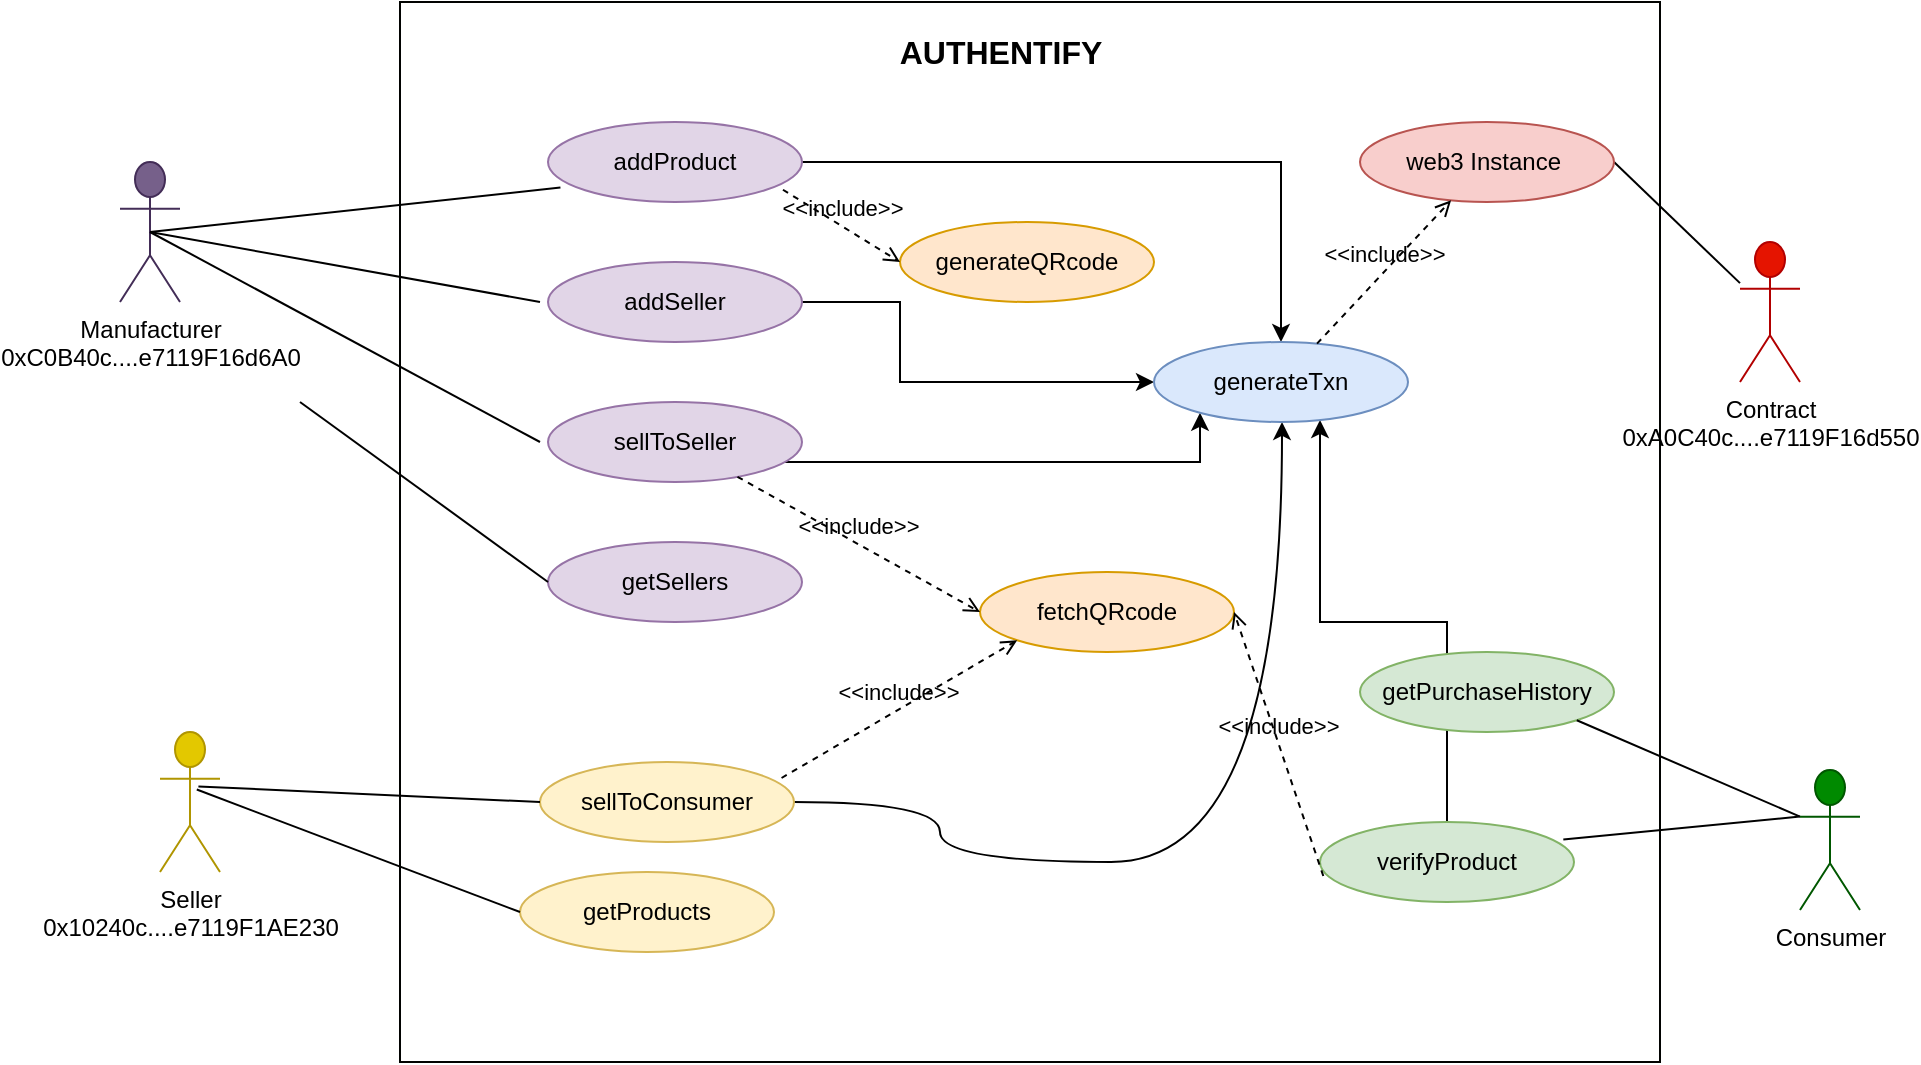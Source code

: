 <mxfile version="21.2.3" type="google">
  <diagram name="Page-1" id="omfFdbYsvFKmf9MiwcRR">
    <mxGraphModel dx="1050" dy="541" grid="1" gridSize="10" guides="1" tooltips="1" connect="1" arrows="1" fold="1" page="1" pageScale="1" pageWidth="583" pageHeight="827" math="0" shadow="0">
      <root>
        <mxCell id="0" />
        <mxCell id="1" parent="0" />
        <mxCell id="73qoLou4ZsRdhJVbD8Go-50" value="" style="rounded=0;whiteSpace=wrap;html=1;fillColor=default;gradientColor=none;strokeColor=#020301;" parent="1" vertex="1">
          <mxGeometry x="250" y="30" width="630" height="530" as="geometry" />
        </mxCell>
        <mxCell id="A8w1k4Tba6P9RzqjQkp6-17" style="rounded=0;orthogonalLoop=1;jettySize=auto;html=1;entryX=0.5;entryY=0;entryDx=0;entryDy=0;edgeStyle=orthogonalEdgeStyle;" parent="1" source="73qoLou4ZsRdhJVbD8Go-1" target="A8w1k4Tba6P9RzqjQkp6-12" edge="1">
          <mxGeometry relative="1" as="geometry" />
        </mxCell>
        <mxCell id="73qoLou4ZsRdhJVbD8Go-1" value="addProduct" style="ellipse;whiteSpace=wrap;html=1;labelBackgroundColor=none;labelBorderColor=none;fillColor=#e1d5e7;strokeColor=#9673a6;" parent="1" vertex="1">
          <mxGeometry x="324" y="90" width="127" height="40" as="geometry" />
        </mxCell>
        <mxCell id="A8w1k4Tba6P9RzqjQkp6-18" style="edgeStyle=orthogonalEdgeStyle;rounded=0;orthogonalLoop=1;jettySize=auto;html=1;entryX=0;entryY=0.5;entryDx=0;entryDy=0;" parent="1" source="73qoLou4ZsRdhJVbD8Go-2" target="A8w1k4Tba6P9RzqjQkp6-12" edge="1">
          <mxGeometry relative="1" as="geometry">
            <Array as="points">
              <mxPoint x="500" y="180" />
              <mxPoint x="500" y="220" />
            </Array>
          </mxGeometry>
        </mxCell>
        <mxCell id="73qoLou4ZsRdhJVbD8Go-2" value="addSeller" style="ellipse;whiteSpace=wrap;html=1;fillColor=#e1d5e7;strokeColor=#9673a6;labelBackgroundColor=none;labelBorderColor=none;" parent="1" vertex="1">
          <mxGeometry x="324" y="160" width="127" height="40" as="geometry" />
        </mxCell>
        <mxCell id="A8w1k4Tba6P9RzqjQkp6-19" style="edgeStyle=orthogonalEdgeStyle;rounded=0;orthogonalLoop=1;jettySize=auto;html=1;" parent="1" source="73qoLou4ZsRdhJVbD8Go-4" target="A8w1k4Tba6P9RzqjQkp6-12" edge="1">
          <mxGeometry relative="1" as="geometry">
            <Array as="points">
              <mxPoint x="650" y="260" />
            </Array>
          </mxGeometry>
        </mxCell>
        <mxCell id="73qoLou4ZsRdhJVbD8Go-4" value="sellToSeller" style="ellipse;whiteSpace=wrap;html=1;fillColor=#e1d5e7;strokeColor=#9673a6;labelBackgroundColor=none;labelBorderColor=none;" parent="1" vertex="1">
          <mxGeometry x="324" y="230" width="127" height="40" as="geometry" />
        </mxCell>
        <mxCell id="73qoLou4ZsRdhJVbD8Go-5" value="getSellers" style="ellipse;whiteSpace=wrap;html=1;fillColor=#e1d5e7;strokeColor=#9673a6;labelBackgroundColor=none;labelBorderColor=none;" parent="1" vertex="1">
          <mxGeometry x="324" y="300" width="127" height="40" as="geometry" />
        </mxCell>
        <mxCell id="A8w1k4Tba6P9RzqjQkp6-20" style="edgeStyle=orthogonalEdgeStyle;rounded=0;orthogonalLoop=1;jettySize=auto;html=1;curved=1;" parent="1" source="73qoLou4ZsRdhJVbD8Go-6" target="A8w1k4Tba6P9RzqjQkp6-12" edge="1">
          <mxGeometry relative="1" as="geometry">
            <Array as="points">
              <mxPoint x="520" y="430" />
              <mxPoint x="520" y="460" />
              <mxPoint x="691" y="460" />
            </Array>
          </mxGeometry>
        </mxCell>
        <mxCell id="73qoLou4ZsRdhJVbD8Go-6" value="sellToConsumer" style="ellipse;whiteSpace=wrap;html=1;fillColor=#fff2cc;strokeColor=#d6b656;labelBackgroundColor=none;labelBorderColor=none;" parent="1" vertex="1">
          <mxGeometry x="320" y="410" width="127" height="40" as="geometry" />
        </mxCell>
        <mxCell id="A8w1k4Tba6P9RzqjQkp6-21" style="edgeStyle=orthogonalEdgeStyle;rounded=0;orthogonalLoop=1;jettySize=auto;html=1;" parent="1" source="73qoLou4ZsRdhJVbD8Go-7" target="A8w1k4Tba6P9RzqjQkp6-12" edge="1">
          <mxGeometry relative="1" as="geometry">
            <Array as="points">
              <mxPoint x="774" y="340" />
              <mxPoint x="710" y="340" />
            </Array>
          </mxGeometry>
        </mxCell>
        <mxCell id="73qoLou4ZsRdhJVbD8Go-7" value="verifyProduct" style="ellipse;whiteSpace=wrap;html=1;fillColor=#d5e8d4;strokeColor=#82b366;" parent="1" vertex="1">
          <mxGeometry x="710" y="440" width="127" height="40" as="geometry" />
        </mxCell>
        <mxCell id="73qoLou4ZsRdhJVbD8Go-8" value="getProducts" style="ellipse;whiteSpace=wrap;html=1;fillColor=#fff2cc;strokeColor=#d6b656;labelBackgroundColor=none;labelBorderColor=none;" parent="1" vertex="1">
          <mxGeometry x="310" y="465" width="127" height="40" as="geometry" />
        </mxCell>
        <mxCell id="73qoLou4ZsRdhJVbD8Go-9" value="getPurchaseHistory" style="ellipse;whiteSpace=wrap;html=1;fillColor=#d5e8d4;strokeColor=#82b366;" parent="1" vertex="1">
          <mxGeometry x="730" y="355" width="127" height="40" as="geometry" />
        </mxCell>
        <mxCell id="73qoLou4ZsRdhJVbD8Go-10" value="fetchQRcode" style="ellipse;whiteSpace=wrap;html=1;fillColor=#ffe6cc;strokeColor=#d79b00;" parent="1" vertex="1">
          <mxGeometry x="540" y="315" width="127" height="40" as="geometry" />
        </mxCell>
        <mxCell id="73qoLou4ZsRdhJVbD8Go-11" value="&lt;font color=&quot;#000000&quot;&gt;Manufacturer&lt;br&gt;0xC0B40c....e7119F16d6A0&lt;br&gt;&lt;/font&gt;" style="shape=umlActor;verticalLabelPosition=bottom;verticalAlign=top;html=1;fillColor=#76608a;fontColor=#ffffff;strokeColor=#432D57;" parent="1" vertex="1">
          <mxGeometry x="110" y="110" width="30" height="70" as="geometry" />
        </mxCell>
        <mxCell id="73qoLou4ZsRdhJVbD8Go-15" value="&lt;font color=&quot;#000000&quot;&gt;Seller&lt;/font&gt;&lt;br style=&quot;border-color: var(--border-color); color: rgb(0, 0, 0);&quot;&gt;&lt;span style=&quot;color: rgb(0, 0, 0);&quot;&gt;0x10240c....e7119F1AE230&lt;/span&gt;&lt;font color=&quot;#000000&quot;&gt;&lt;br&gt;&lt;/font&gt;" style="shape=umlActor;verticalLabelPosition=bottom;verticalAlign=top;html=1;fillColor=#e3c800;strokeColor=#B09500;fontColor=#000000;" parent="1" vertex="1">
          <mxGeometry x="130" y="395" width="30" height="70" as="geometry" />
        </mxCell>
        <mxCell id="73qoLou4ZsRdhJVbD8Go-33" value="" style="endArrow=none;html=1;rounded=0;exitX=0.958;exitY=0.22;exitDx=0;exitDy=0;exitPerimeter=0;entryX=0;entryY=0.333;entryDx=0;entryDy=0;entryPerimeter=0;" parent="1" source="73qoLou4ZsRdhJVbD8Go-7" target="73qoLou4ZsRdhJVbD8Go-16" edge="1">
          <mxGeometry width="50" height="50" relative="1" as="geometry">
            <mxPoint x="880" y="440" as="sourcePoint" />
            <mxPoint x="950" y="340" as="targetPoint" />
          </mxGeometry>
        </mxCell>
        <mxCell id="73qoLou4ZsRdhJVbD8Go-35" value="" style="endArrow=none;html=1;rounded=0;exitX=0.5;exitY=0.5;exitDx=0;exitDy=0;exitPerimeter=0;" parent="1" source="73qoLou4ZsRdhJVbD8Go-11" edge="1">
          <mxGeometry width="50" height="50" relative="1" as="geometry">
            <mxPoint x="200" y="210" as="sourcePoint" />
            <mxPoint x="320" y="180" as="targetPoint" />
          </mxGeometry>
        </mxCell>
        <mxCell id="73qoLou4ZsRdhJVbD8Go-36" value="" style="endArrow=none;html=1;rounded=0;entryX=0;entryY=0.5;entryDx=0;entryDy=0;" parent="1" target="73qoLou4ZsRdhJVbD8Go-5" edge="1">
          <mxGeometry width="50" height="50" relative="1" as="geometry">
            <mxPoint x="200" y="230" as="sourcePoint" />
            <mxPoint x="310" y="330" as="targetPoint" />
          </mxGeometry>
        </mxCell>
        <mxCell id="73qoLou4ZsRdhJVbD8Go-37" value="" style="endArrow=none;html=1;rounded=0;exitX=0.5;exitY=0.5;exitDx=0;exitDy=0;exitPerimeter=0;" parent="1" source="73qoLou4ZsRdhJVbD8Go-11" edge="1">
          <mxGeometry width="50" height="50" relative="1" as="geometry">
            <mxPoint x="150" y="150" as="sourcePoint" />
            <mxPoint x="320" y="250" as="targetPoint" />
          </mxGeometry>
        </mxCell>
        <mxCell id="73qoLou4ZsRdhJVbD8Go-39" value="" style="endArrow=none;html=1;rounded=0;entryX=0;entryY=0.5;entryDx=0;entryDy=0;exitX=0.613;exitY=0.411;exitDx=0;exitDy=0;exitPerimeter=0;" parent="1" source="73qoLou4ZsRdhJVbD8Go-15" target="73qoLou4ZsRdhJVbD8Go-8" edge="1">
          <mxGeometry width="50" height="50" relative="1" as="geometry">
            <mxPoint x="200" y="490" as="sourcePoint" />
            <mxPoint x="320" y="570" as="targetPoint" />
          </mxGeometry>
        </mxCell>
        <mxCell id="73qoLou4ZsRdhJVbD8Go-40" value="&amp;lt;&amp;lt;include&amp;gt;&amp;gt;" style="html=1;verticalAlign=bottom;labelBackgroundColor=none;endArrow=open;endFill=0;dashed=1;rounded=0;entryX=0;entryY=0.5;entryDx=0;entryDy=0;" parent="1" source="73qoLou4ZsRdhJVbD8Go-4" target="73qoLou4ZsRdhJVbD8Go-10" edge="1">
          <mxGeometry width="160" relative="1" as="geometry">
            <mxPoint x="470" y="255" as="sourcePoint" />
            <mxPoint x="600" y="280" as="targetPoint" />
          </mxGeometry>
        </mxCell>
        <mxCell id="73qoLou4ZsRdhJVbD8Go-41" value="&amp;lt;&amp;lt;include&amp;gt;&amp;gt;" style="html=1;verticalAlign=bottom;labelBackgroundColor=none;endArrow=open;endFill=0;dashed=1;rounded=0;exitX=0.951;exitY=0.2;exitDx=0;exitDy=0;exitPerimeter=0;entryX=0;entryY=1;entryDx=0;entryDy=0;" parent="1" source="73qoLou4ZsRdhJVbD8Go-6" target="73qoLou4ZsRdhJVbD8Go-10" edge="1">
          <mxGeometry width="160" relative="1" as="geometry">
            <mxPoint x="470" y="470" as="sourcePoint" />
            <mxPoint x="580" y="330" as="targetPoint" />
          </mxGeometry>
        </mxCell>
        <mxCell id="73qoLou4ZsRdhJVbD8Go-44" value="&amp;lt;&amp;lt;include&amp;gt;&amp;gt;" style="html=1;verticalAlign=bottom;labelBackgroundColor=none;endArrow=open;endFill=0;dashed=1;rounded=0;entryX=1;entryY=0.5;entryDx=0;entryDy=0;exitX=0.013;exitY=0.675;exitDx=0;exitDy=0;exitPerimeter=0;" parent="1" source="73qoLou4ZsRdhJVbD8Go-7" target="73qoLou4ZsRdhJVbD8Go-10" edge="1">
          <mxGeometry width="160" relative="1" as="geometry">
            <mxPoint x="730" y="450" as="sourcePoint" />
            <mxPoint x="770" y="320" as="targetPoint" />
          </mxGeometry>
        </mxCell>
        <mxCell id="73qoLou4ZsRdhJVbD8Go-46" value="" style="endArrow=none;html=1;rounded=0;entryX=0.049;entryY=0.82;entryDx=0;entryDy=0;entryPerimeter=0;exitX=0.5;exitY=0.5;exitDx=0;exitDy=0;exitPerimeter=0;" parent="1" source="73qoLou4ZsRdhJVbD8Go-11" target="73qoLou4ZsRdhJVbD8Go-1" edge="1">
          <mxGeometry width="50" height="50" relative="1" as="geometry">
            <mxPoint x="200" y="200" as="sourcePoint" />
            <mxPoint x="320" y="120" as="targetPoint" />
          </mxGeometry>
        </mxCell>
        <mxCell id="73qoLou4ZsRdhJVbD8Go-49" value="AUTHENTIFY" style="text;html=1;align=center;verticalAlign=middle;resizable=0;points=[];autosize=1;strokeColor=none;fillColor=none;fontStyle=1;fontSize=16;horizontal=1;" parent="1" vertex="1">
          <mxGeometry x="490" y="40" width="120" height="30" as="geometry" />
        </mxCell>
        <mxCell id="73qoLou4ZsRdhJVbD8Go-60" value="" style="endArrow=none;html=1;rounded=0;entryX=0;entryY=0.5;entryDx=0;entryDy=0;exitX=0.64;exitY=0.389;exitDx=0;exitDy=0;exitPerimeter=0;" parent="1" source="73qoLou4ZsRdhJVbD8Go-15" target="73qoLou4ZsRdhJVbD8Go-6" edge="1">
          <mxGeometry width="50" height="50" relative="1" as="geometry">
            <mxPoint x="200" y="470" as="sourcePoint" />
            <mxPoint x="330" y="440" as="targetPoint" />
          </mxGeometry>
        </mxCell>
        <mxCell id="73qoLou4ZsRdhJVbD8Go-61" value="" style="endArrow=none;html=1;rounded=0;exitX=1;exitY=1;exitDx=0;exitDy=0;entryX=0;entryY=0.333;entryDx=0;entryDy=0;entryPerimeter=0;" parent="1" source="73qoLou4ZsRdhJVbD8Go-9" target="73qoLou4ZsRdhJVbD8Go-16" edge="1">
          <mxGeometry width="50" height="50" relative="1" as="geometry">
            <mxPoint x="828" y="234" as="sourcePoint" />
            <mxPoint x="950" y="320" as="targetPoint" />
            <Array as="points" />
          </mxGeometry>
        </mxCell>
        <mxCell id="73qoLou4ZsRdhJVbD8Go-16" value="&lt;font color=&quot;#000000&quot;&gt;Consumer&lt;/font&gt;" style="shape=umlActor;verticalLabelPosition=bottom;verticalAlign=top;html=1;fillColor=#008a00;strokeColor=#005700;fontColor=#ffffff;" parent="1" vertex="1">
          <mxGeometry x="950" y="414" width="30" height="70" as="geometry" />
        </mxCell>
        <mxCell id="ySx88KUzZksB3rPt9Q0a-1" value="generateQRcode" style="ellipse;whiteSpace=wrap;html=1;fillColor=#ffe6cc;strokeColor=#d79b00;" parent="1" vertex="1">
          <mxGeometry x="500" y="140" width="127" height="40" as="geometry" />
        </mxCell>
        <mxCell id="ySx88KUzZksB3rPt9Q0a-3" value="&amp;lt;&amp;lt;include&amp;gt;&amp;gt;" style="html=1;verticalAlign=bottom;labelBackgroundColor=none;endArrow=open;endFill=0;dashed=1;rounded=0;exitX=0.925;exitY=0.847;exitDx=0;exitDy=0;exitPerimeter=0;entryX=0;entryY=0.5;entryDx=0;entryDy=0;" parent="1" source="73qoLou4ZsRdhJVbD8Go-1" target="ySx88KUzZksB3rPt9Q0a-1" edge="1">
          <mxGeometry width="160" relative="1" as="geometry">
            <mxPoint x="460" y="130" as="sourcePoint" />
            <mxPoint x="620" y="140" as="targetPoint" />
          </mxGeometry>
        </mxCell>
        <mxCell id="A8w1k4Tba6P9RzqjQkp6-10" style="rounded=0;orthogonalLoop=1;jettySize=auto;html=1;entryX=1;entryY=0.5;entryDx=0;entryDy=0;endArrow=none;endFill=0;jumpStyle=line;" parent="1" source="A8w1k4Tba6P9RzqjQkp6-5" target="A8w1k4Tba6P9RzqjQkp6-7" edge="1">
          <mxGeometry relative="1" as="geometry" />
        </mxCell>
        <mxCell id="A8w1k4Tba6P9RzqjQkp6-5" value="&lt;font color=&quot;#000000&quot;&gt;Contract&lt;br&gt;0xA0C40c....e7119F16d550&lt;br&gt;&lt;/font&gt;" style="shape=umlActor;verticalLabelPosition=bottom;verticalAlign=top;html=1;fillColor=#e51400;fontColor=#ffffff;strokeColor=#B20000;" parent="1" vertex="1">
          <mxGeometry x="920" y="150" width="30" height="70" as="geometry" />
        </mxCell>
        <mxCell id="A8w1k4Tba6P9RzqjQkp6-7" value="web3 Instance&amp;nbsp;" style="ellipse;whiteSpace=wrap;html=1;labelBackgroundColor=none;labelBorderColor=none;fillColor=#f8cecc;strokeColor=#b85450;" parent="1" vertex="1">
          <mxGeometry x="730" y="90" width="127" height="40" as="geometry" />
        </mxCell>
        <mxCell id="A8w1k4Tba6P9RzqjQkp6-12" value="generateTxn" style="ellipse;whiteSpace=wrap;html=1;labelBackgroundColor=none;labelBorderColor=none;fillColor=#dae8fc;strokeColor=#6c8ebf;" parent="1" vertex="1">
          <mxGeometry x="627" y="200" width="127" height="40" as="geometry" />
        </mxCell>
        <mxCell id="A8w1k4Tba6P9RzqjQkp6-14" value="&amp;lt;&amp;lt;include&amp;gt;&amp;gt;" style="html=1;verticalAlign=bottom;labelBackgroundColor=none;endArrow=open;endFill=0;dashed=1;rounded=0;" parent="1" source="A8w1k4Tba6P9RzqjQkp6-12" target="A8w1k4Tba6P9RzqjQkp6-7" edge="1">
          <mxGeometry width="160" relative="1" as="geometry">
            <mxPoint x="451" y="134" as="sourcePoint" />
            <mxPoint x="510" y="170" as="targetPoint" />
          </mxGeometry>
        </mxCell>
      </root>
    </mxGraphModel>
  </diagram>
</mxfile>
